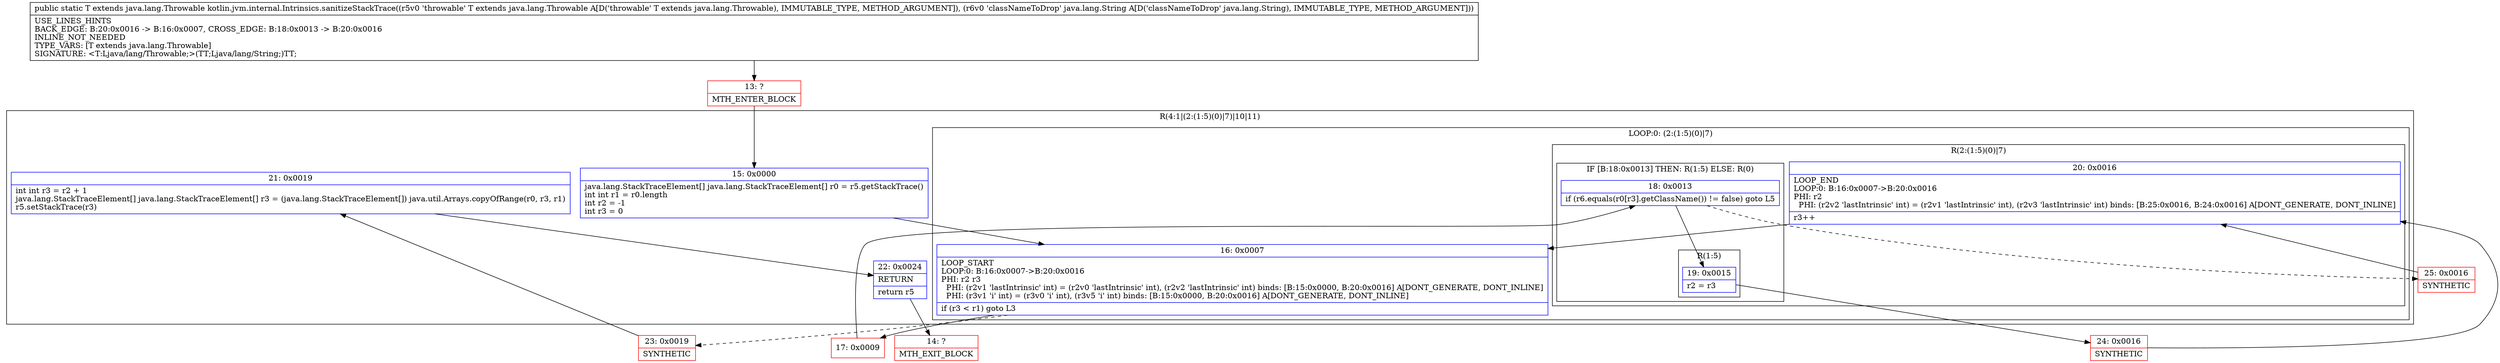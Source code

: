 digraph "CFG forkotlin.jvm.internal.Intrinsics.sanitizeStackTrace(Ljava\/lang\/Throwable;Ljava\/lang\/String;)Ljava\/lang\/Throwable;" {
subgraph cluster_Region_2083117006 {
label = "R(4:1|(2:(1:5)(0)|7)|10|11)";
node [shape=record,color=blue];
Node_15 [shape=record,label="{15\:\ 0x0000|java.lang.StackTraceElement[] java.lang.StackTraceElement[] r0 = r5.getStackTrace()\lint int r1 = r0.length\lint r2 = \-1\lint r3 = 0\l}"];
subgraph cluster_LoopRegion_1741453108 {
label = "LOOP:0: (2:(1:5)(0)|7)";
node [shape=record,color=blue];
Node_16 [shape=record,label="{16\:\ 0x0007|LOOP_START\lLOOP:0: B:16:0x0007\-\>B:20:0x0016\lPHI: r2 r3 \l  PHI: (r2v1 'lastIntrinsic' int) = (r2v0 'lastIntrinsic' int), (r2v2 'lastIntrinsic' int) binds: [B:15:0x0000, B:20:0x0016] A[DONT_GENERATE, DONT_INLINE]\l  PHI: (r3v1 'i' int) = (r3v0 'i' int), (r3v5 'i' int) binds: [B:15:0x0000, B:20:0x0016] A[DONT_GENERATE, DONT_INLINE]\l|if (r3 \< r1) goto L3\l}"];
subgraph cluster_Region_1901306894 {
label = "R(2:(1:5)(0)|7)";
node [shape=record,color=blue];
subgraph cluster_IfRegion_1133963738 {
label = "IF [B:18:0x0013] THEN: R(1:5) ELSE: R(0)";
node [shape=record,color=blue];
Node_18 [shape=record,label="{18\:\ 0x0013|if (r6.equals(r0[r3].getClassName()) != false) goto L5\l}"];
subgraph cluster_Region_1131846665 {
label = "R(1:5)";
node [shape=record,color=blue];
Node_19 [shape=record,label="{19\:\ 0x0015|r2 = r3\l}"];
}
subgraph cluster_Region_339040991 {
label = "R(0)";
node [shape=record,color=blue];
}
}
Node_20 [shape=record,label="{20\:\ 0x0016|LOOP_END\lLOOP:0: B:16:0x0007\-\>B:20:0x0016\lPHI: r2 \l  PHI: (r2v2 'lastIntrinsic' int) = (r2v1 'lastIntrinsic' int), (r2v3 'lastIntrinsic' int) binds: [B:25:0x0016, B:24:0x0016] A[DONT_GENERATE, DONT_INLINE]\l|r3++\l}"];
}
}
Node_21 [shape=record,label="{21\:\ 0x0019|int int r3 = r2 + 1\ljava.lang.StackTraceElement[] java.lang.StackTraceElement[] r3 = (java.lang.StackTraceElement[]) java.util.Arrays.copyOfRange(r0, r3, r1)\lr5.setStackTrace(r3)\l}"];
Node_22 [shape=record,label="{22\:\ 0x0024|RETURN\l|return r5\l}"];
}
Node_13 [shape=record,color=red,label="{13\:\ ?|MTH_ENTER_BLOCK\l}"];
Node_17 [shape=record,color=red,label="{17\:\ 0x0009}"];
Node_24 [shape=record,color=red,label="{24\:\ 0x0016|SYNTHETIC\l}"];
Node_25 [shape=record,color=red,label="{25\:\ 0x0016|SYNTHETIC\l}"];
Node_23 [shape=record,color=red,label="{23\:\ 0x0019|SYNTHETIC\l}"];
Node_14 [shape=record,color=red,label="{14\:\ ?|MTH_EXIT_BLOCK\l}"];
MethodNode[shape=record,label="{public static T extends java.lang.Throwable kotlin.jvm.internal.Intrinsics.sanitizeStackTrace((r5v0 'throwable' T extends java.lang.Throwable A[D('throwable' T extends java.lang.Throwable), IMMUTABLE_TYPE, METHOD_ARGUMENT]), (r6v0 'classNameToDrop' java.lang.String A[D('classNameToDrop' java.lang.String), IMMUTABLE_TYPE, METHOD_ARGUMENT]))  | USE_LINES_HINTS\lBACK_EDGE: B:20:0x0016 \-\> B:16:0x0007, CROSS_EDGE: B:18:0x0013 \-\> B:20:0x0016\lINLINE_NOT_NEEDED\lTYPE_VARS: [T extends java.lang.Throwable]\lSIGNATURE: \<T:Ljava\/lang\/Throwable;\>(TT;Ljava\/lang\/String;)TT;\l}"];
MethodNode -> Node_13;Node_15 -> Node_16;
Node_16 -> Node_17;
Node_16 -> Node_23[style=dashed];
Node_18 -> Node_19;
Node_18 -> Node_25[style=dashed];
Node_19 -> Node_24;
Node_20 -> Node_16;
Node_21 -> Node_22;
Node_22 -> Node_14;
Node_13 -> Node_15;
Node_17 -> Node_18;
Node_24 -> Node_20;
Node_25 -> Node_20;
Node_23 -> Node_21;
}


